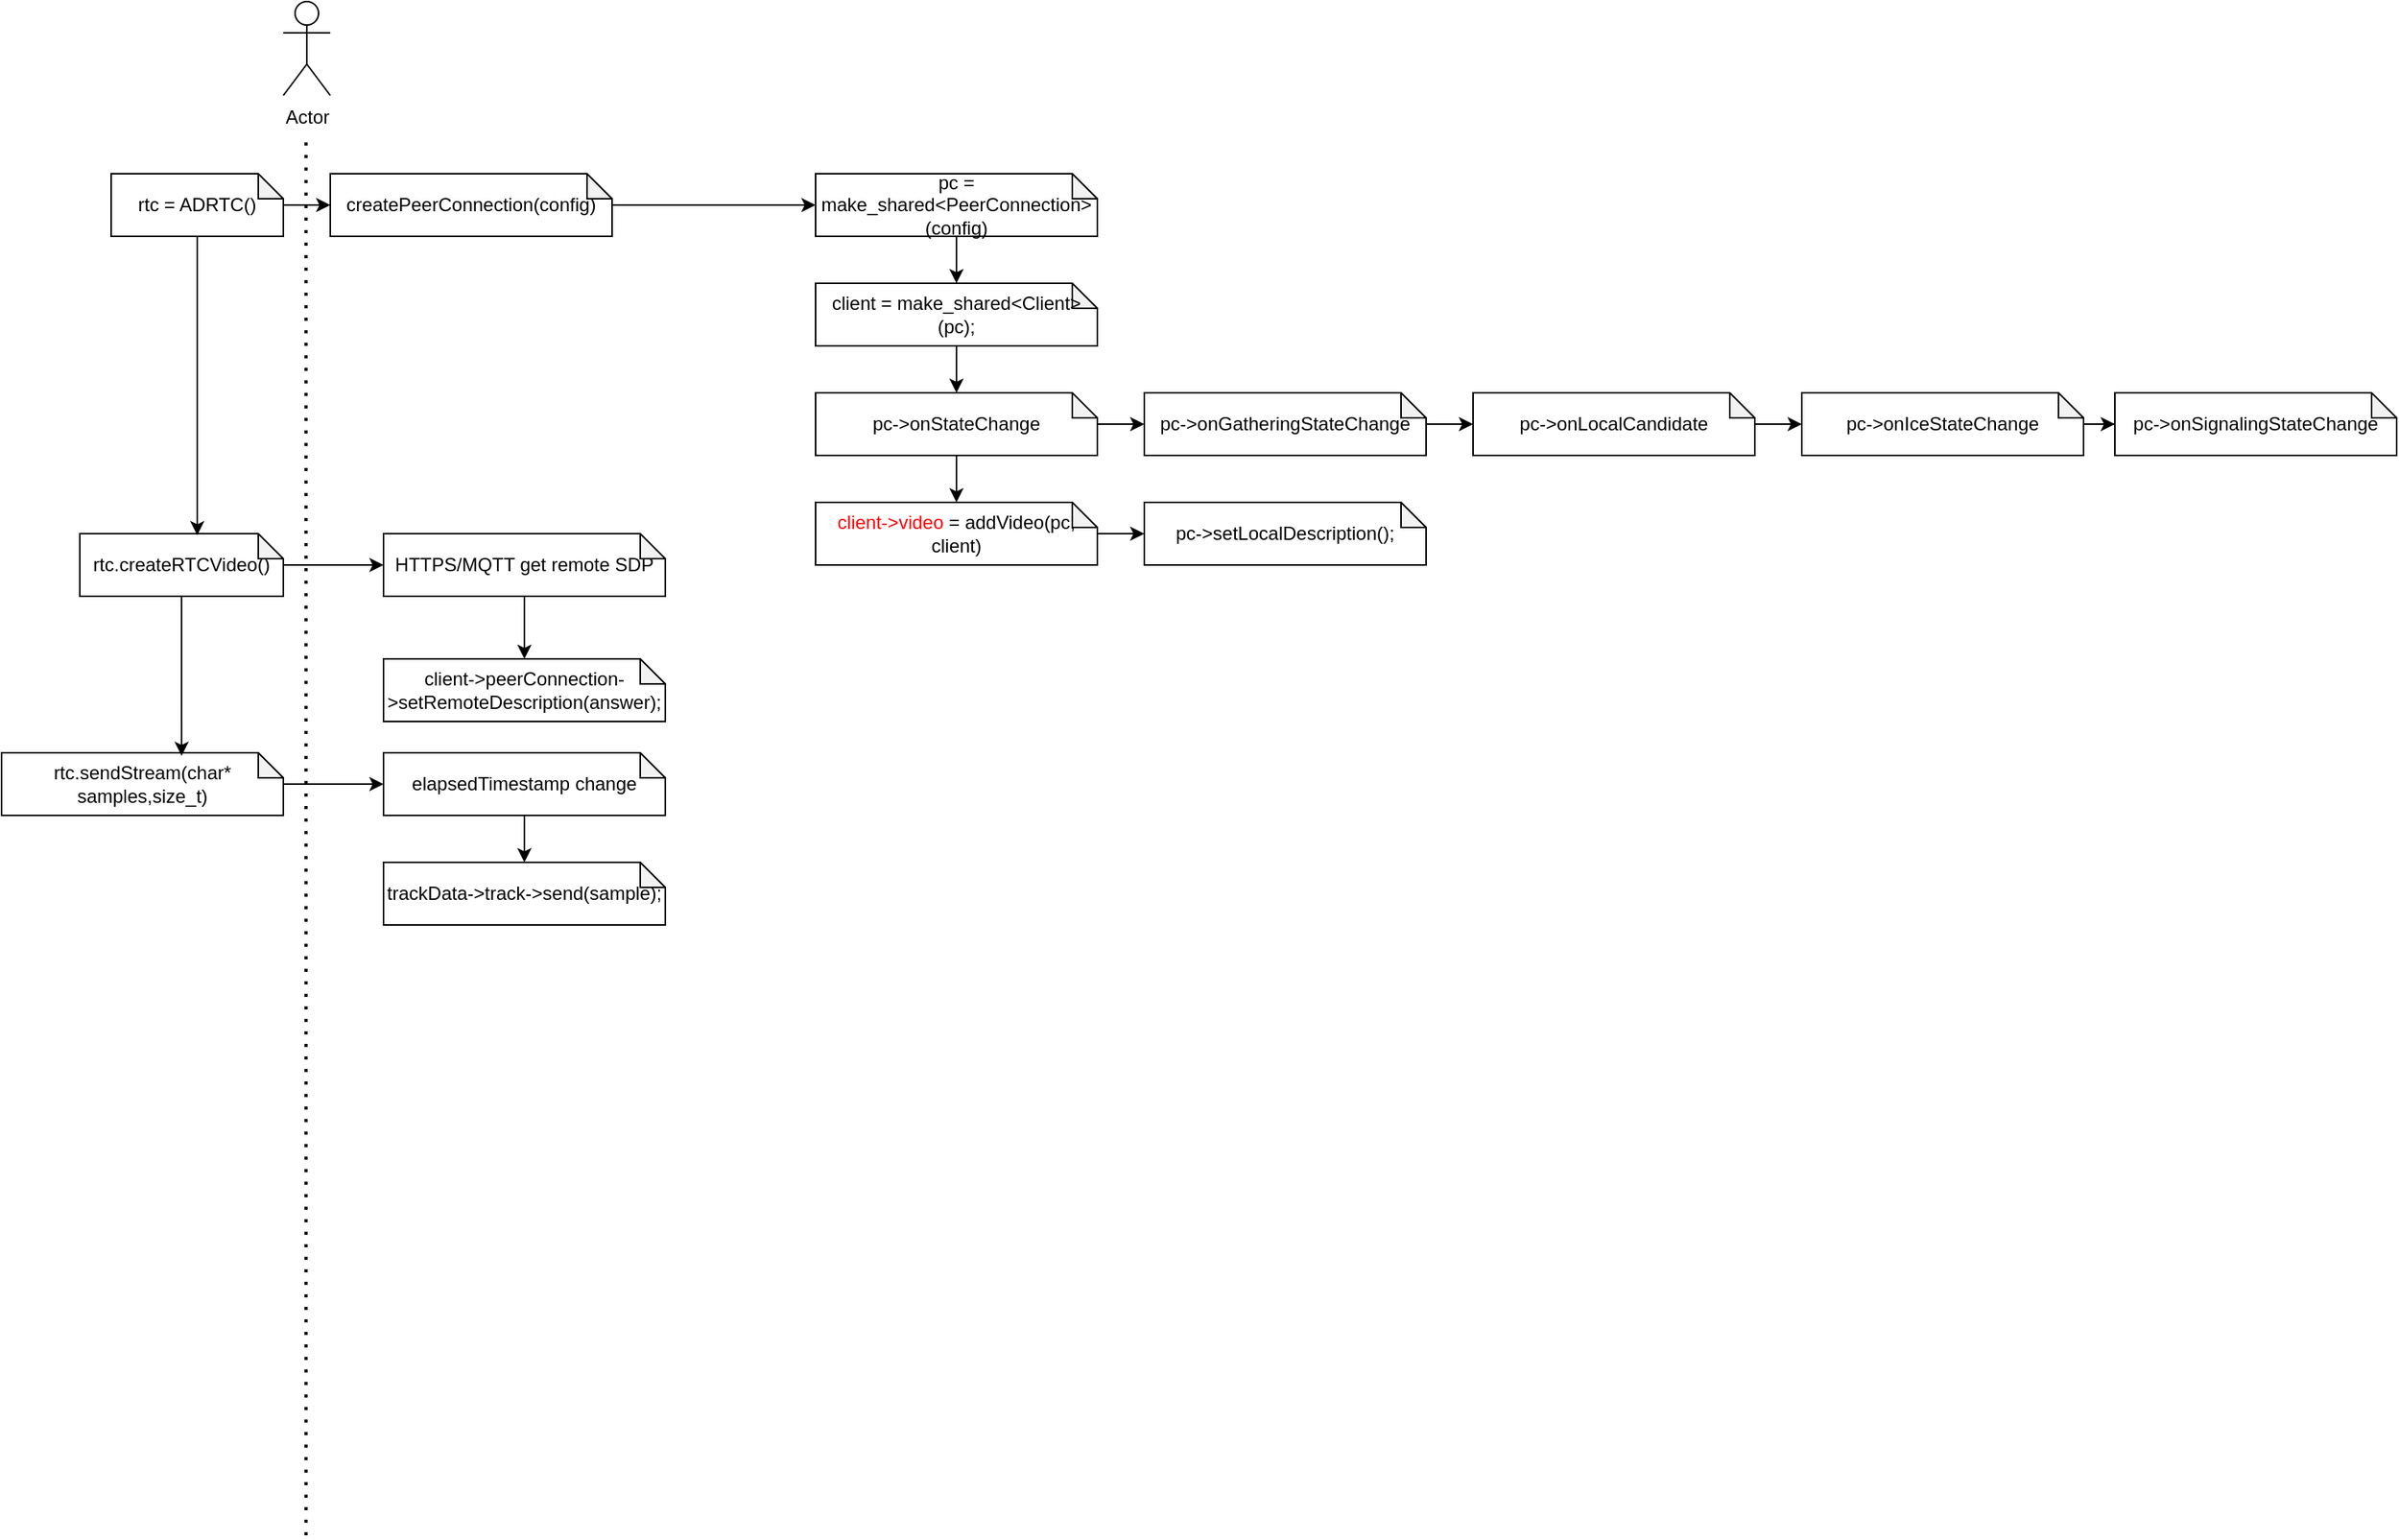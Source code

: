 <mxfile version="25.0.3">
  <diagram name="Page-1" id="CHoGs37m9u6d1aH2dQjk">
    <mxGraphModel dx="1421" dy="1612" grid="1" gridSize="10" guides="1" tooltips="1" connect="1" arrows="1" fold="1" page="1" pageScale="1" pageWidth="827" pageHeight="1169" math="0" shadow="0">
      <root>
        <mxCell id="0" />
        <mxCell id="1" parent="0" />
        <mxCell id="sfK0pNFFFwosLYkwmlx8-1" value="Actor" style="shape=umlActor;verticalLabelPosition=bottom;verticalAlign=top;html=1;outlineConnect=0;" vertex="1" parent="1">
          <mxGeometry x="170" y="140" width="30" height="60" as="geometry" />
        </mxCell>
        <mxCell id="sfK0pNFFFwosLYkwmlx8-3" value="" style="endArrow=none;dashed=1;html=1;dashPattern=1 3;strokeWidth=2;rounded=0;" edge="1" parent="1">
          <mxGeometry width="50" height="50" relative="1" as="geometry">
            <mxPoint x="184.5" y="1120" as="sourcePoint" />
            <mxPoint x="184.5" y="230" as="targetPoint" />
          </mxGeometry>
        </mxCell>
        <mxCell id="sfK0pNFFFwosLYkwmlx8-11" style="edgeStyle=orthogonalEdgeStyle;rounded=0;orthogonalLoop=1;jettySize=auto;html=1;" edge="1" parent="1" source="sfK0pNFFFwosLYkwmlx8-8">
          <mxGeometry relative="1" as="geometry">
            <mxPoint x="200" y="270" as="targetPoint" />
          </mxGeometry>
        </mxCell>
        <mxCell id="sfK0pNFFFwosLYkwmlx8-8" value="rtc = ADRTC()" style="shape=note;whiteSpace=wrap;html=1;backgroundOutline=1;darkOpacity=0.05;size=16;" vertex="1" parent="1">
          <mxGeometry x="60" y="250" width="110" height="40" as="geometry" />
        </mxCell>
        <mxCell id="sfK0pNFFFwosLYkwmlx8-38" value="" style="edgeStyle=orthogonalEdgeStyle;rounded=0;orthogonalLoop=1;jettySize=auto;html=1;" edge="1" parent="1" source="sfK0pNFFFwosLYkwmlx8-9" target="sfK0pNFFFwosLYkwmlx8-37">
          <mxGeometry relative="1" as="geometry" />
        </mxCell>
        <mxCell id="sfK0pNFFFwosLYkwmlx8-9" value="rtc.createRTCVideo()" style="shape=note;whiteSpace=wrap;html=1;backgroundOutline=1;darkOpacity=0.05;size=16;" vertex="1" parent="1">
          <mxGeometry x="40" y="480" width="130" height="40" as="geometry" />
        </mxCell>
        <mxCell id="sfK0pNFFFwosLYkwmlx8-44" value="" style="edgeStyle=orthogonalEdgeStyle;rounded=0;orthogonalLoop=1;jettySize=auto;html=1;" edge="1" parent="1" source="sfK0pNFFFwosLYkwmlx8-10" target="sfK0pNFFFwosLYkwmlx8-41">
          <mxGeometry relative="1" as="geometry" />
        </mxCell>
        <mxCell id="sfK0pNFFFwosLYkwmlx8-10" value="rtc.sendStream(char* samples,size_t)" style="shape=note;whiteSpace=wrap;html=1;backgroundOutline=1;darkOpacity=0.05;size=16;" vertex="1" parent="1">
          <mxGeometry x="-10" y="620" width="180" height="40" as="geometry" />
        </mxCell>
        <mxCell id="sfK0pNFFFwosLYkwmlx8-13" style="edgeStyle=orthogonalEdgeStyle;rounded=0;orthogonalLoop=1;jettySize=auto;html=1;" edge="1" parent="1" source="sfK0pNFFFwosLYkwmlx8-12">
          <mxGeometry relative="1" as="geometry">
            <mxPoint x="510" y="270" as="targetPoint" />
          </mxGeometry>
        </mxCell>
        <mxCell id="sfK0pNFFFwosLYkwmlx8-12" value="createPeerConnection(config)" style="shape=note;whiteSpace=wrap;html=1;backgroundOutline=1;darkOpacity=0.05;size=16;" vertex="1" parent="1">
          <mxGeometry x="200" y="250" width="180" height="40" as="geometry" />
        </mxCell>
        <mxCell id="sfK0pNFFFwosLYkwmlx8-15" style="edgeStyle=orthogonalEdgeStyle;rounded=0;orthogonalLoop=1;jettySize=auto;html=1;" edge="1" parent="1" source="sfK0pNFFFwosLYkwmlx8-14">
          <mxGeometry relative="1" as="geometry">
            <mxPoint x="600" y="320" as="targetPoint" />
          </mxGeometry>
        </mxCell>
        <mxCell id="sfK0pNFFFwosLYkwmlx8-14" value="pc = make_shared&amp;lt;PeerConnection&amp;gt;(config)" style="shape=note;whiteSpace=wrap;html=1;backgroundOutline=1;darkOpacity=0.05;size=16;" vertex="1" parent="1">
          <mxGeometry x="510" y="250" width="180" height="40" as="geometry" />
        </mxCell>
        <mxCell id="sfK0pNFFFwosLYkwmlx8-19" value="" style="edgeStyle=orthogonalEdgeStyle;rounded=0;orthogonalLoop=1;jettySize=auto;html=1;" edge="1" parent="1" source="sfK0pNFFFwosLYkwmlx8-16" target="sfK0pNFFFwosLYkwmlx8-17">
          <mxGeometry relative="1" as="geometry" />
        </mxCell>
        <mxCell id="sfK0pNFFFwosLYkwmlx8-16" value="client = make_shared&amp;lt;Client&amp;gt;(pc);" style="shape=note;whiteSpace=wrap;html=1;backgroundOutline=1;darkOpacity=0.05;size=16;" vertex="1" parent="1">
          <mxGeometry x="510" y="320" width="180" height="40" as="geometry" />
        </mxCell>
        <mxCell id="sfK0pNFFFwosLYkwmlx8-24" value="" style="edgeStyle=orthogonalEdgeStyle;rounded=0;orthogonalLoop=1;jettySize=auto;html=1;" edge="1" parent="1" source="sfK0pNFFFwosLYkwmlx8-17" target="sfK0pNFFFwosLYkwmlx8-23">
          <mxGeometry relative="1" as="geometry" />
        </mxCell>
        <mxCell id="sfK0pNFFFwosLYkwmlx8-32" value="" style="edgeStyle=orthogonalEdgeStyle;rounded=0;orthogonalLoop=1;jettySize=auto;html=1;" edge="1" parent="1" source="sfK0pNFFFwosLYkwmlx8-17" target="sfK0pNFFFwosLYkwmlx8-31">
          <mxGeometry relative="1" as="geometry" />
        </mxCell>
        <mxCell id="sfK0pNFFFwosLYkwmlx8-17" value="pc-&amp;gt;onStateChange" style="shape=note;whiteSpace=wrap;html=1;backgroundOutline=1;darkOpacity=0.05;size=16;" vertex="1" parent="1">
          <mxGeometry x="510" y="390" width="180" height="40" as="geometry" />
        </mxCell>
        <mxCell id="sfK0pNFFFwosLYkwmlx8-26" value="" style="edgeStyle=orthogonalEdgeStyle;rounded=0;orthogonalLoop=1;jettySize=auto;html=1;" edge="1" parent="1" source="sfK0pNFFFwosLYkwmlx8-23" target="sfK0pNFFFwosLYkwmlx8-25">
          <mxGeometry relative="1" as="geometry" />
        </mxCell>
        <mxCell id="sfK0pNFFFwosLYkwmlx8-23" value="pc-&amp;gt;onGatheringStateChange" style="shape=note;whiteSpace=wrap;html=1;backgroundOutline=1;darkOpacity=0.05;size=16;" vertex="1" parent="1">
          <mxGeometry x="720" y="390" width="180" height="40" as="geometry" />
        </mxCell>
        <mxCell id="sfK0pNFFFwosLYkwmlx8-28" value="" style="edgeStyle=orthogonalEdgeStyle;rounded=0;orthogonalLoop=1;jettySize=auto;html=1;" edge="1" parent="1" source="sfK0pNFFFwosLYkwmlx8-25" target="sfK0pNFFFwosLYkwmlx8-27">
          <mxGeometry relative="1" as="geometry" />
        </mxCell>
        <mxCell id="sfK0pNFFFwosLYkwmlx8-25" value="pc-&amp;gt;onLocalCandidate" style="shape=note;whiteSpace=wrap;html=1;backgroundOutline=1;darkOpacity=0.05;size=16;" vertex="1" parent="1">
          <mxGeometry x="930" y="390" width="180" height="40" as="geometry" />
        </mxCell>
        <mxCell id="sfK0pNFFFwosLYkwmlx8-30" value="" style="edgeStyle=orthogonalEdgeStyle;rounded=0;orthogonalLoop=1;jettySize=auto;html=1;" edge="1" parent="1" source="sfK0pNFFFwosLYkwmlx8-27" target="sfK0pNFFFwosLYkwmlx8-29">
          <mxGeometry relative="1" as="geometry" />
        </mxCell>
        <mxCell id="sfK0pNFFFwosLYkwmlx8-27" value="pc-&amp;gt;onIceStateChange" style="shape=note;whiteSpace=wrap;html=1;backgroundOutline=1;darkOpacity=0.05;size=16;" vertex="1" parent="1">
          <mxGeometry x="1140" y="390" width="180" height="40" as="geometry" />
        </mxCell>
        <mxCell id="sfK0pNFFFwosLYkwmlx8-29" value="pc-&amp;gt;onSignalingStateChange" style="shape=note;whiteSpace=wrap;html=1;backgroundOutline=1;darkOpacity=0.05;size=16;" vertex="1" parent="1">
          <mxGeometry x="1340" y="390" width="180" height="40" as="geometry" />
        </mxCell>
        <mxCell id="sfK0pNFFFwosLYkwmlx8-35" value="" style="edgeStyle=orthogonalEdgeStyle;rounded=0;orthogonalLoop=1;jettySize=auto;html=1;" edge="1" parent="1" source="sfK0pNFFFwosLYkwmlx8-31" target="sfK0pNFFFwosLYkwmlx8-34">
          <mxGeometry relative="1" as="geometry" />
        </mxCell>
        <mxCell id="sfK0pNFFFwosLYkwmlx8-31" value="&lt;font color=&quot;#ff0000&quot;&gt;client-&amp;gt;video&lt;/font&gt; =&amp;nbsp;addVideo(pc, client)" style="shape=note;whiteSpace=wrap;html=1;backgroundOutline=1;darkOpacity=0.05;size=16;" vertex="1" parent="1">
          <mxGeometry x="510" y="460" width="180" height="40" as="geometry" />
        </mxCell>
        <mxCell id="sfK0pNFFFwosLYkwmlx8-34" value="pc-&amp;gt;setLocalDescription();" style="shape=note;whiteSpace=wrap;html=1;backgroundOutline=1;darkOpacity=0.05;size=16;" vertex="1" parent="1">
          <mxGeometry x="720" y="460" width="180" height="40" as="geometry" />
        </mxCell>
        <mxCell id="sfK0pNFFFwosLYkwmlx8-40" value="" style="edgeStyle=orthogonalEdgeStyle;rounded=0;orthogonalLoop=1;jettySize=auto;html=1;" edge="1" parent="1" source="sfK0pNFFFwosLYkwmlx8-37" target="sfK0pNFFFwosLYkwmlx8-39">
          <mxGeometry relative="1" as="geometry" />
        </mxCell>
        <mxCell id="sfK0pNFFFwosLYkwmlx8-37" value="HTTPS/MQTT get remote SDP" style="shape=note;whiteSpace=wrap;html=1;backgroundOutline=1;darkOpacity=0.05;size=16;" vertex="1" parent="1">
          <mxGeometry x="234" y="480" width="180" height="40" as="geometry" />
        </mxCell>
        <mxCell id="sfK0pNFFFwosLYkwmlx8-39" value="client-&amp;gt;peerConnection-&amp;gt;setRemoteDescription(answer);" style="shape=note;whiteSpace=wrap;html=1;backgroundOutline=1;darkOpacity=0.05;size=16;" vertex="1" parent="1">
          <mxGeometry x="234" y="560" width="180" height="40" as="geometry" />
        </mxCell>
        <mxCell id="sfK0pNFFFwosLYkwmlx8-46" value="" style="edgeStyle=orthogonalEdgeStyle;rounded=0;orthogonalLoop=1;jettySize=auto;html=1;" edge="1" parent="1" source="sfK0pNFFFwosLYkwmlx8-41" target="sfK0pNFFFwosLYkwmlx8-45">
          <mxGeometry relative="1" as="geometry" />
        </mxCell>
        <mxCell id="sfK0pNFFFwosLYkwmlx8-41" value="elapsedTimestamp change" style="shape=note;whiteSpace=wrap;html=1;backgroundOutline=1;darkOpacity=0.05;size=16;" vertex="1" parent="1">
          <mxGeometry x="234" y="620" width="180" height="40" as="geometry" />
        </mxCell>
        <mxCell id="sfK0pNFFFwosLYkwmlx8-42" style="edgeStyle=orthogonalEdgeStyle;rounded=0;orthogonalLoop=1;jettySize=auto;html=1;entryX=0.577;entryY=0.025;entryDx=0;entryDy=0;entryPerimeter=0;" edge="1" parent="1" source="sfK0pNFFFwosLYkwmlx8-8" target="sfK0pNFFFwosLYkwmlx8-9">
          <mxGeometry relative="1" as="geometry" />
        </mxCell>
        <mxCell id="sfK0pNFFFwosLYkwmlx8-43" style="edgeStyle=orthogonalEdgeStyle;rounded=0;orthogonalLoop=1;jettySize=auto;html=1;entryX=0.639;entryY=0.05;entryDx=0;entryDy=0;entryPerimeter=0;" edge="1" parent="1" source="sfK0pNFFFwosLYkwmlx8-9" target="sfK0pNFFFwosLYkwmlx8-10">
          <mxGeometry relative="1" as="geometry">
            <mxPoint x="104" y="616" as="targetPoint" />
          </mxGeometry>
        </mxCell>
        <mxCell id="sfK0pNFFFwosLYkwmlx8-45" value="trackData-&amp;gt;track-&amp;gt;send(sample);" style="shape=note;whiteSpace=wrap;html=1;backgroundOutline=1;darkOpacity=0.05;size=16;" vertex="1" parent="1">
          <mxGeometry x="234" y="690" width="180" height="40" as="geometry" />
        </mxCell>
      </root>
    </mxGraphModel>
  </diagram>
</mxfile>
